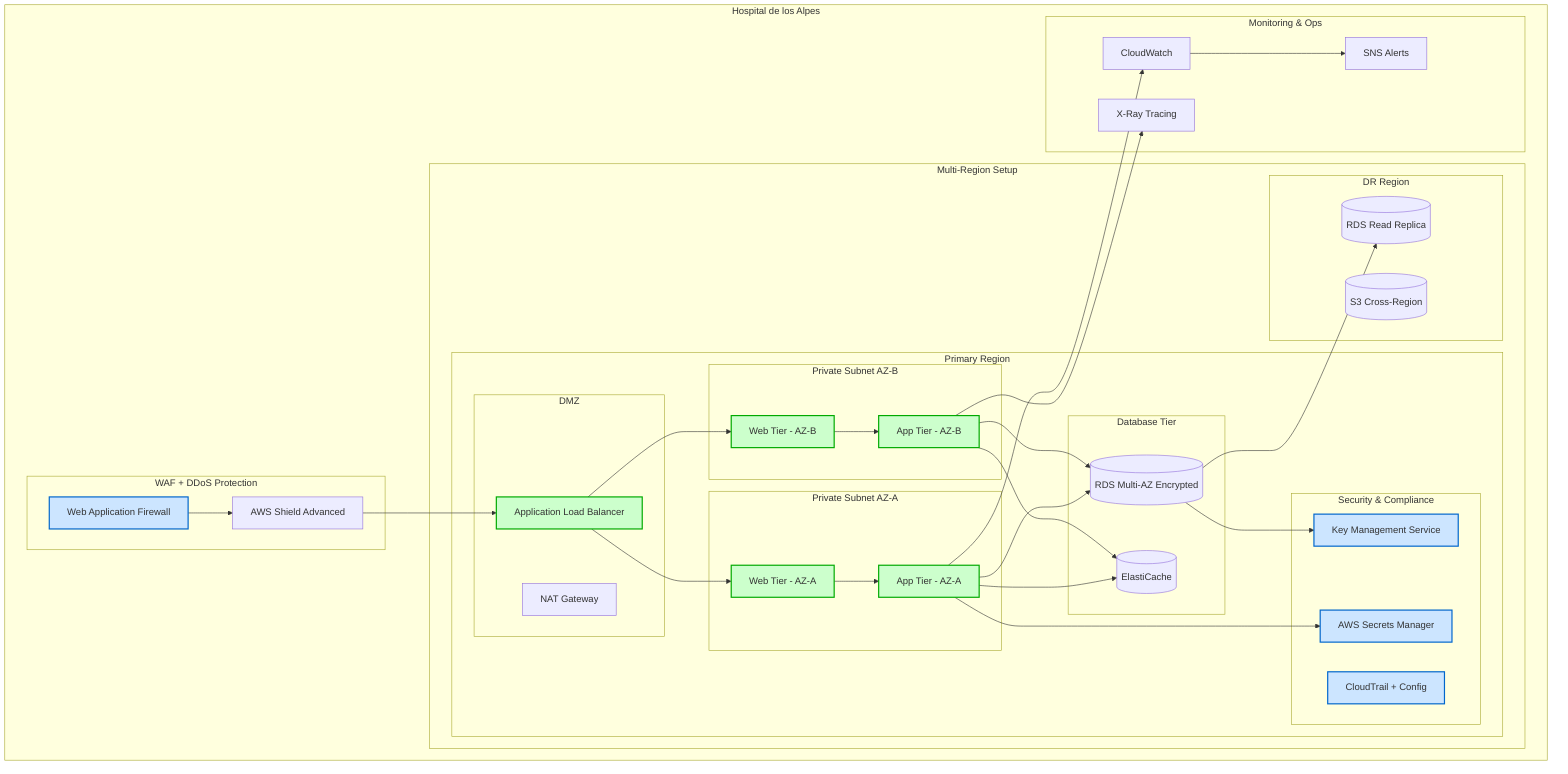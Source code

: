 graph TB
    subgraph "Hospital de los Alpes"
        subgraph "WAF + DDoS Protection"
            WAF[Web Application Firewall]
            SHIELD[AWS Shield Advanced]
        end
        
        subgraph "Multi-Region Setup"
            subgraph "Primary Region"
                subgraph "DMZ"
                    ALB[Application Load Balancer]
                    NAT[NAT Gateway]
                end
                
                subgraph "Private Subnet AZ-A"
                    WEB1[Web Tier - AZ-A]
                    APP1[App Tier - AZ-A]
                end
                
                subgraph "Private Subnet AZ-B"
                    WEB2[Web Tier - AZ-B]
                    APP2[App Tier - AZ-B]
                end
                
                subgraph "Database Tier"
                    RDS_PRIM[(RDS Multi-AZ Encrypted)]
                    CACHE[(ElastiCache)]
                end
                
                subgraph "Security & Compliance"
                    KMS[Key Management Service]
                    SECRETS[AWS Secrets Manager]
                    AUDIT[CloudTrail + Config]
                end
            end
            
            subgraph "DR Region"
                RDS_DR[(RDS Read Replica)]
                S3_DR[(S3 Cross-Region)]
            end
        end
        
        subgraph "Monitoring & Ops"
            CLOUDWATCH[CloudWatch]
            XRAY[X-Ray Tracing]
            SNS[SNS Alerts]
        end
    end
    
    WAF --> SHIELD
    SHIELD --> ALB
    ALB --> WEB1
    ALB --> WEB2
    WEB1 --> APP1
    WEB2 --> APP2
    APP1 --> RDS_PRIM
    APP2 --> RDS_PRIM
    APP1 --> CACHE
    APP2 --> CACHE
    RDS_PRIM --> KMS
    APP1 --> SECRETS
    RDS_PRIM --> RDS_DR
    APP1 --> CLOUDWATCH
    APP2 --> XRAY
    CLOUDWATCH --> SNS
    
    classDef good fill:#ccffcc,stroke:#00aa00,stroke-width:2px
    classDef security fill:#cce5ff,stroke:#0066cc,stroke-width:2px
    
    class ALB,WEB1,WEB2,APP1,APP2 good
    class WAF,KMS,SECRETS,AUDIT security